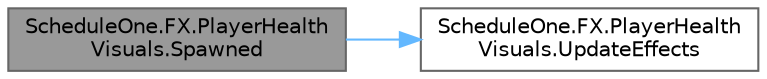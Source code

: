 digraph "ScheduleOne.FX.PlayerHealthVisuals.Spawned"
{
 // LATEX_PDF_SIZE
  bgcolor="transparent";
  edge [fontname=Helvetica,fontsize=10,labelfontname=Helvetica,labelfontsize=10];
  node [fontname=Helvetica,fontsize=10,shape=box,height=0.2,width=0.4];
  rankdir="LR";
  Node1 [id="Node000001",label="ScheduleOne.FX.PlayerHealth\lVisuals.Spawned",height=0.2,width=0.4,color="gray40", fillcolor="grey60", style="filled", fontcolor="black",tooltip=" "];
  Node1 -> Node2 [id="edge1_Node000001_Node000002",color="steelblue1",style="solid",tooltip=" "];
  Node2 [id="Node000002",label="ScheduleOne.FX.PlayerHealth\lVisuals.UpdateEffects",height=0.2,width=0.4,color="grey40", fillcolor="white", style="filled",URL="$class_schedule_one_1_1_f_x_1_1_player_health_visuals.html#ab7cc53aed43a5139746e7af8b9aa1a90",tooltip=" "];
}
